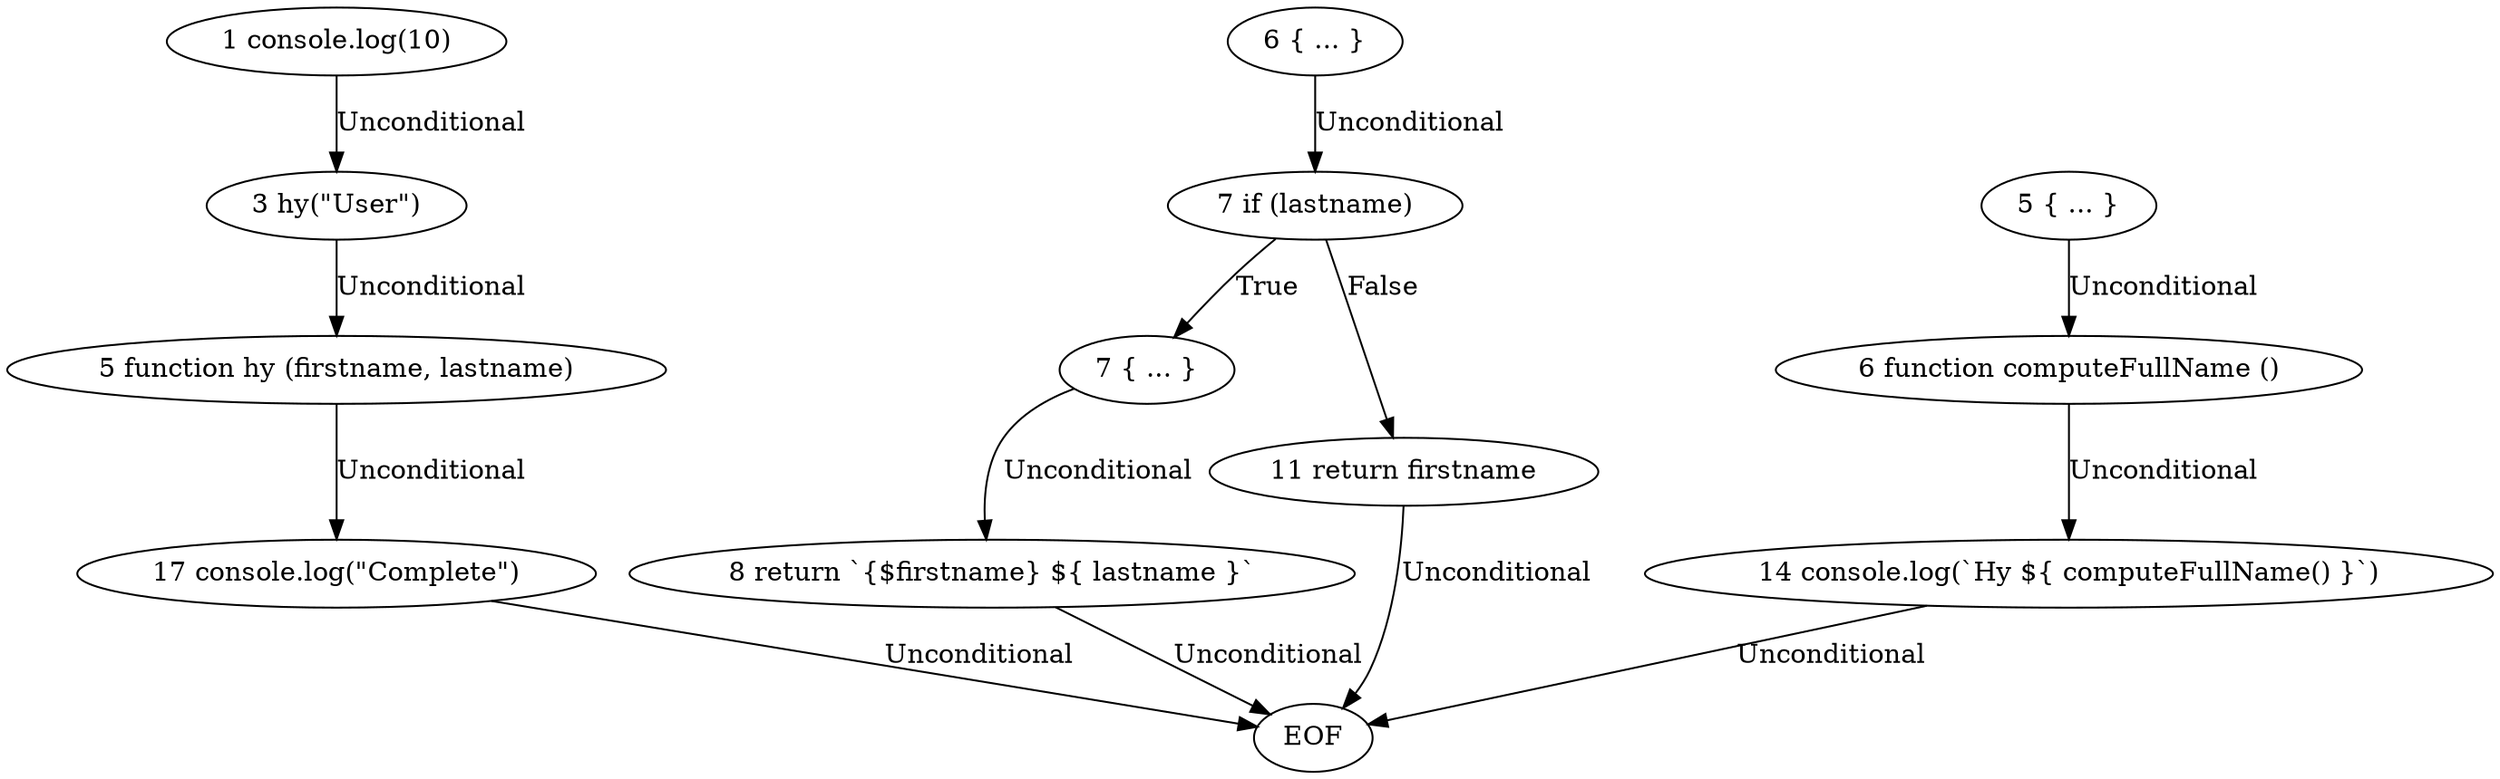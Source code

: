 digraph cfg {
  "0" [ label = "1 console.log(10)" ];
  "1" [ label = "3 hy(\"User\")" ];
  "2" [ label = "5 function hy (firstname, lastname)" ];
  "3" [ label = "5 { ... }" ];
  "4" [ label = "6 function computeFullName ()" ];
  "5" [ label = "6 { ... }" ];
  "6" [ label = "7 if (lastname)" ];
  "7" [ label = "7 { ... }" ];
  "8" [ label = "8 return `{$firstname} ${ lastname }`" ];
  "9" [ label = "11 return firstname" ];
  "10" [ label = "14 console.log(`Hy ${ computeFullName() }`)" ];
  "11" [ label = "17 console.log(\"Complete\")" ];
  "12" [ label = "EOF" ];
  "0" -> "1" [ label = "Unconditional" ];
  "1" -> "2" [ label = "Unconditional" ];
  "2" -> "11" [ label = "Unconditional" ];
  "3" -> "4" [ label = "Unconditional" ];
  "4" -> "10" [ label = "Unconditional" ];
  "5" -> "6" [ label = "Unconditional" ];
  "6" -> "7" [ label = "True" ];
  "6" -> "9" [ label = "False" ];
  "7" -> "8" [ label = "Unconditional" ];
  "8" -> "12" [ label = "Unconditional" ];
  "9" -> "12" [ label = "Unconditional" ];
  "10" -> "12" [ label = "Unconditional" ];
  "11" -> "12" [ label = "Unconditional" ];
}